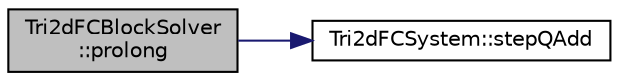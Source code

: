 digraph "Tri2dFCBlockSolver::prolong"
{
  edge [fontname="Helvetica",fontsize="10",labelfontname="Helvetica",labelfontsize="10"];
  node [fontname="Helvetica",fontsize="10",shape=record];
  rankdir="LR";
  Node1 [label="Tri2dFCBlockSolver\l::prolong",height=0.2,width=0.4,color="black", fillcolor="grey75", style="filled" fontcolor="black"];
  Node1 -> Node2 [color="midnightblue",fontsize="10",style="solid",fontname="Helvetica"];
  Node2 [label="Tri2dFCSystem::stepQAdd",height=0.2,width=0.4,color="black", fillcolor="white", style="filled",URL="$classTri2dFCSystem.html#a8a2f10855ce8633e3c7fe3795170a5c1",tooltip="Computes additional variables as a function of Q. "];
}
